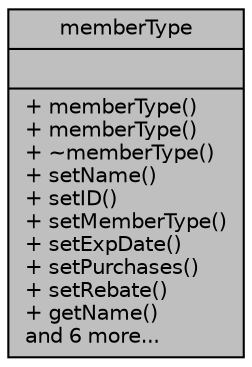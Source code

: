 digraph "memberType"
{
 // LATEX_PDF_SIZE
  bgcolor="transparent";
  edge [fontname="Helvetica",fontsize="10",labelfontname="Helvetica",labelfontsize="10"];
  node [fontname="Helvetica",fontsize="10",shape=record];
  Node1 [label="{memberType\n||+ memberType()\l+ memberType()\l+ ~memberType()\l+ setName()\l+ setID()\l+ setMemberType()\l+ setExpDate()\l+ setPurchases()\l+ setRebate()\l+ getName()\land 6 more...\l}",height=0.2,width=0.4,color="black", fillcolor="grey75", style="filled", fontcolor="black",tooltip="Contains data in regard to members within the databse."];
}
